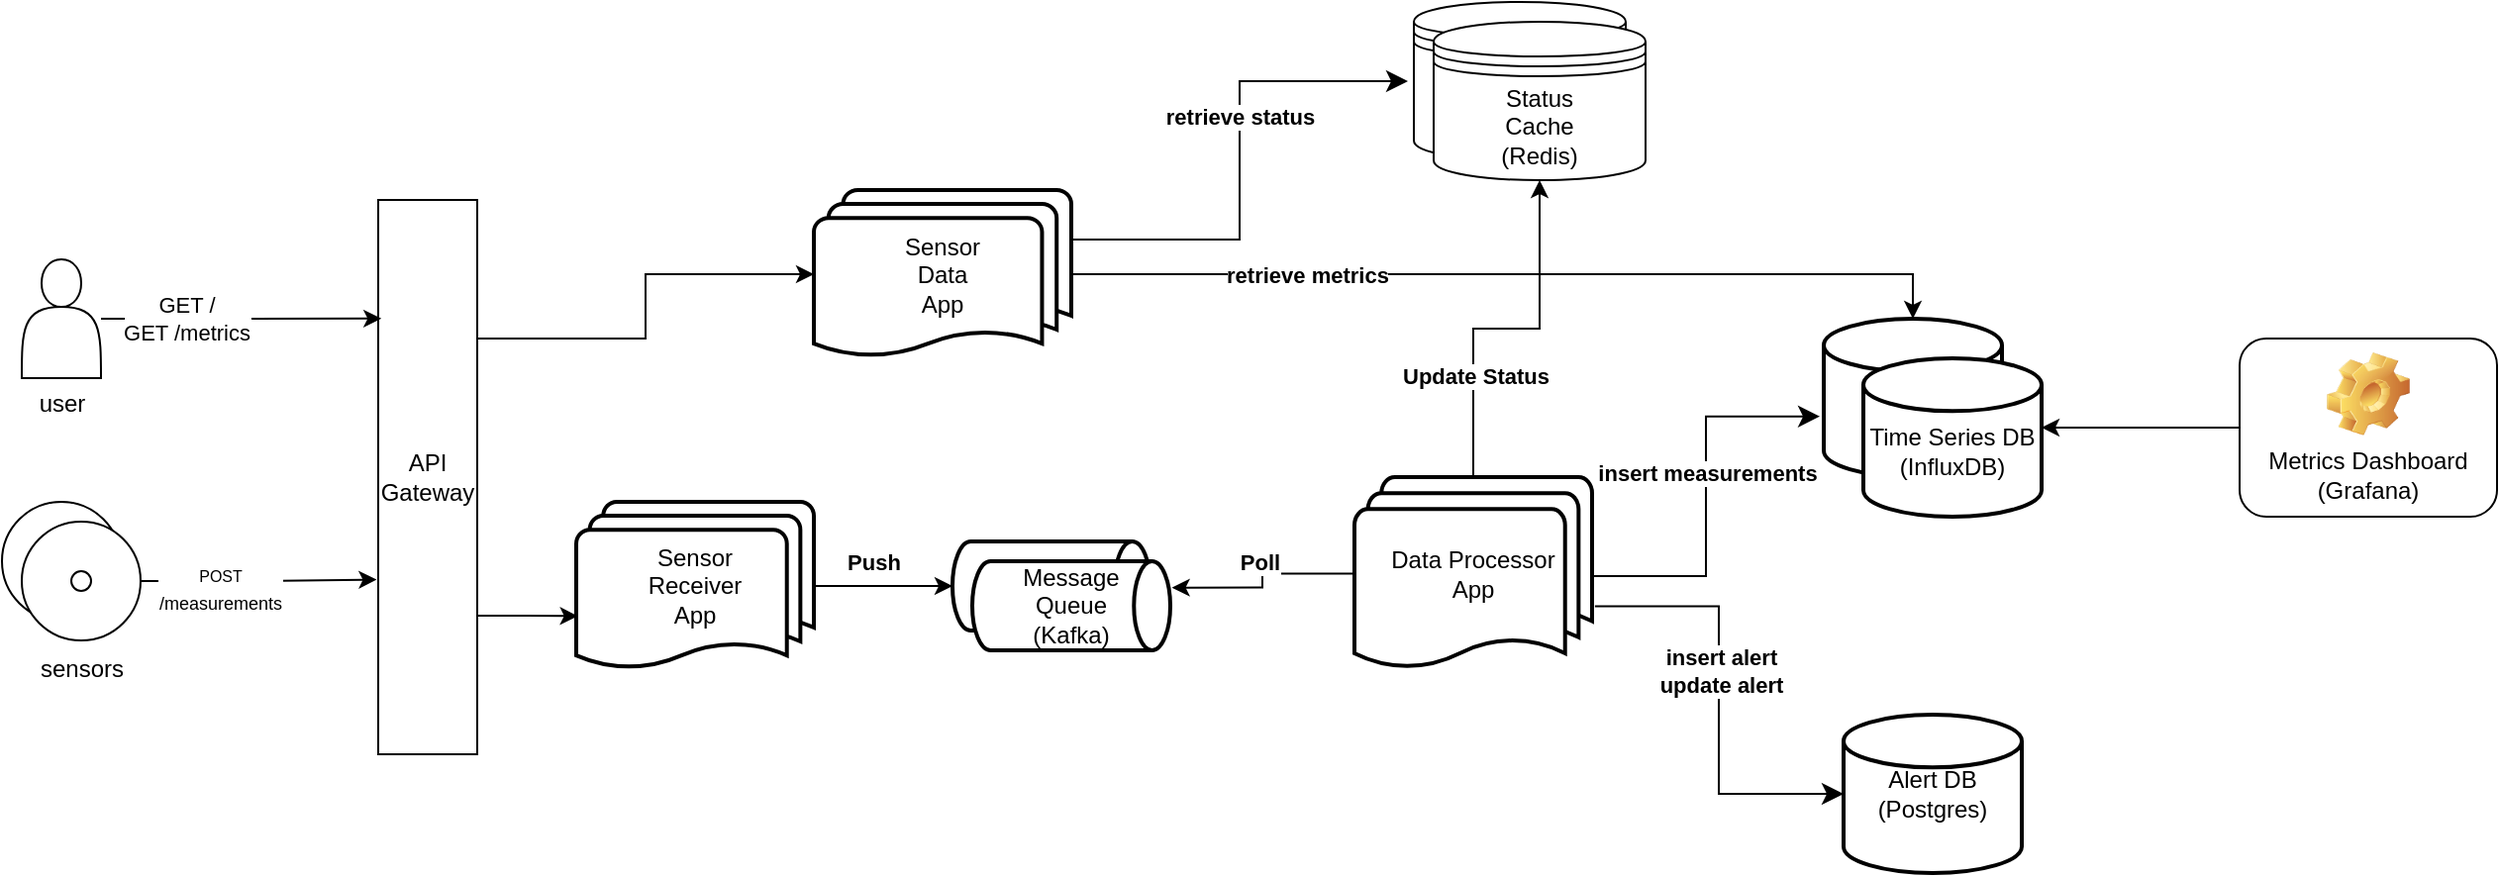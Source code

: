 <mxfile version="24.8.4" pages="2">
  <diagram name="Страница — 1" id="f4a93YYOFAJepyqiFl2U">
    <mxGraphModel dx="2704" dy="565" grid="1" gridSize="10" guides="1" tooltips="1" connect="1" arrows="1" fold="1" page="1" pageScale="2" pageWidth="827" pageHeight="1169" math="0" shadow="0">
      <root>
        <mxCell id="0" />
        <mxCell id="1" parent="0" />
        <mxCell id="zGQ3k-xxuvM1UmHYC5J--5" value="API&lt;div&gt;Gateway&lt;/div&gt;" style="rounded=0;whiteSpace=wrap;html=1;" vertex="1" parent="1">
          <mxGeometry x="-1380" y="270" width="50" height="280" as="geometry" />
        </mxCell>
        <mxCell id="zGQ3k-xxuvM1UmHYC5J--19" value="Sensor&lt;div&gt;Receiver&lt;/div&gt;&lt;div&gt;App&lt;/div&gt;" style="strokeWidth=2;html=1;shape=mxgraph.flowchart.multi-document;whiteSpace=wrap;" vertex="1" parent="1">
          <mxGeometry x="-1280" y="422.5" width="120" height="85" as="geometry" />
        </mxCell>
        <mxCell id="zGQ3k-xxuvM1UmHYC5J--24" value="Message&lt;div&gt;Queue&lt;/div&gt;" style="strokeWidth=2;html=1;shape=mxgraph.flowchart.direct_data;whiteSpace=wrap;" vertex="1" parent="1">
          <mxGeometry x="-1090" y="442.5" width="100" height="45" as="geometry" />
        </mxCell>
        <mxCell id="zGQ3k-xxuvM1UmHYC5J--29" style="edgeStyle=orthogonalEdgeStyle;rounded=0;orthogonalLoop=1;jettySize=auto;html=1;entryX=0;entryY=0.5;entryDx=0;entryDy=0;entryPerimeter=0;" edge="1" parent="1" source="zGQ3k-xxuvM1UmHYC5J--19" target="zGQ3k-xxuvM1UmHYC5J--24">
          <mxGeometry relative="1" as="geometry" />
        </mxCell>
        <mxCell id="Nz5yUgBbJEOZinr4_opJ-6" value="&lt;b&gt;Push&lt;/b&gt;" style="edgeLabel;html=1;align=center;verticalAlign=middle;resizable=0;points=[];" vertex="1" connectable="0" parent="zGQ3k-xxuvM1UmHYC5J--29">
          <mxGeometry x="-0.451" y="-5" relative="1" as="geometry">
            <mxPoint x="11" y="-17" as="offset" />
          </mxGeometry>
        </mxCell>
        <mxCell id="Nz5yUgBbJEOZinr4_opJ-42" style="edgeStyle=orthogonalEdgeStyle;rounded=0;orthogonalLoop=1;jettySize=auto;html=1;entryX=0.5;entryY=1;entryDx=0;entryDy=0;" edge="1" parent="1" source="zGQ3k-xxuvM1UmHYC5J--33" target="Nz5yUgBbJEOZinr4_opJ-41">
          <mxGeometry relative="1" as="geometry" />
        </mxCell>
        <mxCell id="Nz5yUgBbJEOZinr4_opJ-43" value="&lt;b&gt;Update Status&lt;/b&gt;" style="edgeLabel;html=1;align=center;verticalAlign=middle;resizable=0;points=[];" vertex="1" connectable="0" parent="Nz5yUgBbJEOZinr4_opJ-42">
          <mxGeometry x="-0.436" y="-1" relative="1" as="geometry">
            <mxPoint as="offset" />
          </mxGeometry>
        </mxCell>
        <mxCell id="zGQ3k-xxuvM1UmHYC5J--33" value="Data Processor&lt;div&gt;App&lt;/div&gt;" style="strokeWidth=2;html=1;shape=mxgraph.flowchart.multi-document;whiteSpace=wrap;" vertex="1" parent="1">
          <mxGeometry x="-887" y="410" width="120" height="97.5" as="geometry" />
        </mxCell>
        <mxCell id="zGQ3k-xxuvM1UmHYC5J--34" value="Message&lt;div&gt;Queue&lt;/div&gt;&lt;div&gt;(Kafka)&lt;/div&gt;" style="strokeWidth=2;html=1;shape=mxgraph.flowchart.direct_data;whiteSpace=wrap;" vertex="1" parent="1">
          <mxGeometry x="-1080" y="452.5" width="100" height="45" as="geometry" />
        </mxCell>
        <mxCell id="Nz5yUgBbJEOZinr4_opJ-3" style="edgeStyle=orthogonalEdgeStyle;rounded=0;orthogonalLoop=1;jettySize=auto;html=1;entryX=1.008;entryY=0.296;entryDx=0;entryDy=0;entryPerimeter=0;" edge="1" parent="1" source="zGQ3k-xxuvM1UmHYC5J--33" target="zGQ3k-xxuvM1UmHYC5J--34">
          <mxGeometry relative="1" as="geometry" />
        </mxCell>
        <mxCell id="Nz5yUgBbJEOZinr4_opJ-4" value="&lt;b&gt;Poll&lt;/b&gt;" style="edgeLabel;html=1;align=center;verticalAlign=middle;resizable=0;points=[];" vertex="1" connectable="0" parent="Nz5yUgBbJEOZinr4_opJ-3">
          <mxGeometry x="0.12" relative="1" as="geometry">
            <mxPoint y="-13" as="offset" />
          </mxGeometry>
        </mxCell>
        <mxCell id="Nz5yUgBbJEOZinr4_opJ-9" value="&lt;div&gt;&lt;br&gt;&lt;/div&gt;" style="strokeWidth=2;html=1;shape=mxgraph.flowchart.database;whiteSpace=wrap;" vertex="1" parent="1">
          <mxGeometry x="-650" y="330" width="90" height="80" as="geometry" />
        </mxCell>
        <mxCell id="Nz5yUgBbJEOZinr4_opJ-11" value="" style="edgeStyle=elbowEdgeStyle;elbow=horizontal;endArrow=classic;html=1;curved=0;rounded=0;endSize=8;startSize=8;entryX=-0.022;entryY=0.617;entryDx=0;entryDy=0;entryPerimeter=0;" edge="1" parent="1" target="Nz5yUgBbJEOZinr4_opJ-9">
          <mxGeometry width="50" height="50" relative="1" as="geometry">
            <mxPoint x="-767" y="460" as="sourcePoint" />
            <mxPoint x="-660" y="380" as="targetPoint" />
          </mxGeometry>
        </mxCell>
        <mxCell id="Nz5yUgBbJEOZinr4_opJ-12" value="&lt;b&gt;insert measurements&lt;/b&gt;" style="edgeLabel;html=1;align=center;verticalAlign=middle;resizable=0;points=[];" vertex="1" connectable="0" parent="Nz5yUgBbJEOZinr4_opJ-11">
          <mxGeometry x="0.328" relative="1" as="geometry">
            <mxPoint y="20" as="offset" />
          </mxGeometry>
        </mxCell>
        <mxCell id="Nz5yUgBbJEOZinr4_opJ-13" value="&lt;div&gt;&lt;br&gt;&lt;/div&gt;Time&amp;nbsp;&lt;span style=&quot;background-color: initial;&quot;&gt;Series&amp;nbsp;&lt;/span&gt;&lt;span style=&quot;background-color: initial;&quot;&gt;DB&lt;/span&gt;&lt;div&gt;(InfluxDB)&lt;/div&gt;" style="strokeWidth=2;html=1;shape=mxgraph.flowchart.database;whiteSpace=wrap;" vertex="1" parent="1">
          <mxGeometry x="-630" y="350" width="90" height="80" as="geometry" />
        </mxCell>
        <mxCell id="Nz5yUgBbJEOZinr4_opJ-15" value="Alert DB&lt;div&gt;(Postgres)&lt;/div&gt;" style="strokeWidth=2;html=1;shape=mxgraph.flowchart.database;whiteSpace=wrap;" vertex="1" parent="1">
          <mxGeometry x="-640" y="530" width="90" height="80" as="geometry" />
        </mxCell>
        <mxCell id="Nz5yUgBbJEOZinr4_opJ-16" value="" style="edgeStyle=elbowEdgeStyle;elbow=horizontal;endArrow=classic;html=1;curved=0;rounded=0;endSize=8;startSize=8;entryX=0;entryY=0.5;entryDx=0;entryDy=0;entryPerimeter=0;exitX=1.012;exitY=0.669;exitDx=0;exitDy=0;exitPerimeter=0;" edge="1" parent="1" source="zGQ3k-xxuvM1UmHYC5J--33" target="Nz5yUgBbJEOZinr4_opJ-15">
          <mxGeometry width="50" height="50" relative="1" as="geometry">
            <mxPoint x="-760" y="480" as="sourcePoint" />
            <mxPoint x="-777" y="530" as="targetPoint" />
          </mxGeometry>
        </mxCell>
        <mxCell id="Nz5yUgBbJEOZinr4_opJ-17" value="&lt;b&gt;insert alert&lt;/b&gt;&lt;div&gt;&lt;b&gt;update alert&lt;/b&gt;&lt;/div&gt;" style="edgeLabel;html=1;align=center;verticalAlign=middle;resizable=0;points=[];" vertex="1" connectable="0" parent="Nz5yUgBbJEOZinr4_opJ-16">
          <mxGeometry x="-0.138" y="1" relative="1" as="geometry">
            <mxPoint as="offset" />
          </mxGeometry>
        </mxCell>
        <mxCell id="Nz5yUgBbJEOZinr4_opJ-20" style="edgeStyle=orthogonalEdgeStyle;rounded=0;orthogonalLoop=1;jettySize=auto;html=1;exitX=0;exitY=0.5;exitDx=0;exitDy=0;" edge="1" parent="1" source="Nz5yUgBbJEOZinr4_opJ-18">
          <mxGeometry relative="1" as="geometry">
            <mxPoint x="-540" y="385" as="targetPoint" />
          </mxGeometry>
        </mxCell>
        <mxCell id="Nz5yUgBbJEOZinr4_opJ-18" value="&lt;div&gt;&lt;span style=&quot;font-weight: normal;&quot;&gt;&lt;br&gt;&lt;/span&gt;&lt;/div&gt;&lt;span style=&quot;font-weight: normal;&quot;&gt;Metrics Dashboard&lt;/span&gt;&lt;div&gt;&lt;span style=&quot;font-weight: normal;&quot;&gt;(Grafana)&lt;/span&gt;&lt;/div&gt;" style="label;whiteSpace=wrap;html=1;align=center;verticalAlign=bottom;spacingLeft=0;spacingBottom=4;imageAlign=center;imageVerticalAlign=top;image=img/clipart/Gear_128x128.png" vertex="1" parent="1">
          <mxGeometry x="-440" y="340" width="130" height="90" as="geometry" />
        </mxCell>
        <mxCell id="Nz5yUgBbJEOZinr4_opJ-22" value="" style="verticalLabelPosition=bottom;verticalAlign=top;html=1;shape=mxgraph.basic.donut;dx=25;" vertex="1" parent="1">
          <mxGeometry x="-1570" y="422.5" width="60" height="60" as="geometry" />
        </mxCell>
        <mxCell id="Nz5yUgBbJEOZinr4_opJ-23" value="sensors" style="verticalLabelPosition=bottom;verticalAlign=top;html=1;shape=mxgraph.basic.donut;dx=25;" vertex="1" parent="1">
          <mxGeometry x="-1560" y="432.5" width="60" height="60" as="geometry" />
        </mxCell>
        <mxCell id="Nz5yUgBbJEOZinr4_opJ-24" style="edgeStyle=orthogonalEdgeStyle;rounded=0;orthogonalLoop=1;jettySize=auto;html=1;entryX=-0.016;entryY=0.685;entryDx=0;entryDy=0;entryPerimeter=0;" edge="1" parent="1" source="Nz5yUgBbJEOZinr4_opJ-23" target="zGQ3k-xxuvM1UmHYC5J--5">
          <mxGeometry relative="1" as="geometry" />
        </mxCell>
        <mxCell id="Nz5yUgBbJEOZinr4_opJ-25" value="&lt;font style=&quot;font-size: 8px;&quot;&gt;POST&lt;/font&gt;&lt;div&gt;&lt;font style=&quot;font-size: 9px;&quot;&gt;/measurements&lt;/font&gt;&lt;/div&gt;" style="edgeLabel;html=1;align=center;verticalAlign=middle;resizable=0;points=[];" vertex="1" connectable="0" parent="Nz5yUgBbJEOZinr4_opJ-24">
          <mxGeometry x="-0.339" y="-3" relative="1" as="geometry">
            <mxPoint as="offset" />
          </mxGeometry>
        </mxCell>
        <mxCell id="Nz5yUgBbJEOZinr4_opJ-30" value="" style="shape=actor;whiteSpace=wrap;html=1;" vertex="1" parent="1">
          <mxGeometry x="-1560" y="300" width="40" height="60" as="geometry" />
        </mxCell>
        <mxCell id="Nz5yUgBbJEOZinr4_opJ-31" value="user" style="text;html=1;align=center;verticalAlign=middle;resizable=0;points=[];autosize=1;strokeColor=none;fillColor=none;" vertex="1" parent="1">
          <mxGeometry x="-1565" y="358" width="50" height="30" as="geometry" />
        </mxCell>
        <mxCell id="Nz5yUgBbJEOZinr4_opJ-32" style="edgeStyle=orthogonalEdgeStyle;rounded=0;orthogonalLoop=1;jettySize=auto;html=1;entryX=0.032;entryY=0.214;entryDx=0;entryDy=0;entryPerimeter=0;" edge="1" parent="1" source="Nz5yUgBbJEOZinr4_opJ-30" target="zGQ3k-xxuvM1UmHYC5J--5">
          <mxGeometry relative="1" as="geometry" />
        </mxCell>
        <mxCell id="Nz5yUgBbJEOZinr4_opJ-33" value="GET /&lt;div&gt;GET /metrics&lt;/div&gt;" style="edgeLabel;html=1;align=center;verticalAlign=middle;resizable=0;points=[];" vertex="1" connectable="0" parent="Nz5yUgBbJEOZinr4_opJ-32">
          <mxGeometry x="-0.393" relative="1" as="geometry">
            <mxPoint as="offset" />
          </mxGeometry>
        </mxCell>
        <mxCell id="Nz5yUgBbJEOZinr4_opJ-34" style="edgeStyle=orthogonalEdgeStyle;rounded=0;orthogonalLoop=1;jettySize=auto;html=1;exitX=1;exitY=0.75;exitDx=0;exitDy=0;entryX=0.007;entryY=0.679;entryDx=0;entryDy=0;entryPerimeter=0;" edge="1" parent="1" source="zGQ3k-xxuvM1UmHYC5J--5" target="zGQ3k-xxuvM1UmHYC5J--19">
          <mxGeometry relative="1" as="geometry" />
        </mxCell>
        <mxCell id="Nz5yUgBbJEOZinr4_opJ-35" value="Sensor&lt;div&gt;Data&lt;/div&gt;&lt;div&gt;App&lt;/div&gt;" style="strokeWidth=2;html=1;shape=mxgraph.flowchart.multi-document;whiteSpace=wrap;" vertex="1" parent="1">
          <mxGeometry x="-1160" y="265" width="130" height="85" as="geometry" />
        </mxCell>
        <mxCell id="Nz5yUgBbJEOZinr4_opJ-36" style="edgeStyle=orthogonalEdgeStyle;rounded=0;orthogonalLoop=1;jettySize=auto;html=1;exitX=1;exitY=0.25;exitDx=0;exitDy=0;entryX=0;entryY=0.5;entryDx=0;entryDy=0;entryPerimeter=0;" edge="1" parent="1" source="zGQ3k-xxuvM1UmHYC5J--5" target="Nz5yUgBbJEOZinr4_opJ-35">
          <mxGeometry relative="1" as="geometry" />
        </mxCell>
        <mxCell id="Nz5yUgBbJEOZinr4_opJ-40" value="Status&lt;div&gt;Cache&lt;/div&gt;&lt;div&gt;(Redis)&lt;/div&gt;" style="shape=datastore;whiteSpace=wrap;html=1;" vertex="1" parent="1">
          <mxGeometry x="-857" y="170" width="107" height="80" as="geometry" />
        </mxCell>
        <mxCell id="Nz5yUgBbJEOZinr4_opJ-41" value="Status&lt;div&gt;Cache&lt;/div&gt;&lt;div&gt;(Redis)&lt;/div&gt;" style="shape=datastore;whiteSpace=wrap;html=1;" vertex="1" parent="1">
          <mxGeometry x="-847" y="180" width="107" height="80" as="geometry" />
        </mxCell>
        <mxCell id="Nz5yUgBbJEOZinr4_opJ-48" value="" style="edgeStyle=elbowEdgeStyle;elbow=horizontal;endArrow=classic;html=1;curved=0;rounded=0;endSize=8;startSize=8;" edge="1" parent="1">
          <mxGeometry width="50" height="50" relative="1" as="geometry">
            <mxPoint x="-1030" y="290" as="sourcePoint" />
            <mxPoint x="-860" y="210" as="targetPoint" />
          </mxGeometry>
        </mxCell>
        <mxCell id="Nz5yUgBbJEOZinr4_opJ-49" value="&lt;b&gt;retrieve status&lt;/b&gt;" style="edgeLabel;html=1;align=center;verticalAlign=middle;resizable=0;points=[];" vertex="1" connectable="0" parent="Nz5yUgBbJEOZinr4_opJ-48">
          <mxGeometry x="0.179" relative="1" as="geometry">
            <mxPoint as="offset" />
          </mxGeometry>
        </mxCell>
        <mxCell id="Nz5yUgBbJEOZinr4_opJ-50" style="edgeStyle=orthogonalEdgeStyle;rounded=0;orthogonalLoop=1;jettySize=auto;html=1;entryX=0.5;entryY=0;entryDx=0;entryDy=0;entryPerimeter=0;" edge="1" parent="1" source="Nz5yUgBbJEOZinr4_opJ-35" target="Nz5yUgBbJEOZinr4_opJ-9">
          <mxGeometry relative="1" as="geometry" />
        </mxCell>
        <mxCell id="Nz5yUgBbJEOZinr4_opJ-51" value="&lt;b&gt;retrieve metrics&lt;/b&gt;" style="edgeLabel;html=1;align=center;verticalAlign=middle;resizable=0;points=[];" vertex="1" connectable="0" parent="Nz5yUgBbJEOZinr4_opJ-50">
          <mxGeometry x="-0.47" relative="1" as="geometry">
            <mxPoint as="offset" />
          </mxGeometry>
        </mxCell>
      </root>
    </mxGraphModel>
  </diagram>
  <diagram id="up2GhzZuT4ue4F9q_ZTG" name="Page-2">
    <mxGraphModel dx="1050" dy="565" grid="1" gridSize="10" guides="1" tooltips="1" connect="1" arrows="1" fold="1" page="1" pageScale="1" pageWidth="827" pageHeight="1169" math="0" shadow="0">
      <root>
        <mxCell id="0" />
        <mxCell id="1" parent="0" />
      </root>
    </mxGraphModel>
  </diagram>
</mxfile>
